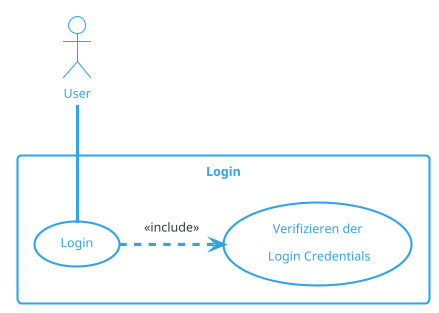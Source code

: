 @startuml Login
!theme cerulean-outline
actor "User" as fc
rectangle Login {
  usecase "Login" as UC1
  usecase "Verifizieren der\n Login Credentials" as UC2
}
fc -- UC1
UC1 .> UC2 : <<include>>
@enduml
